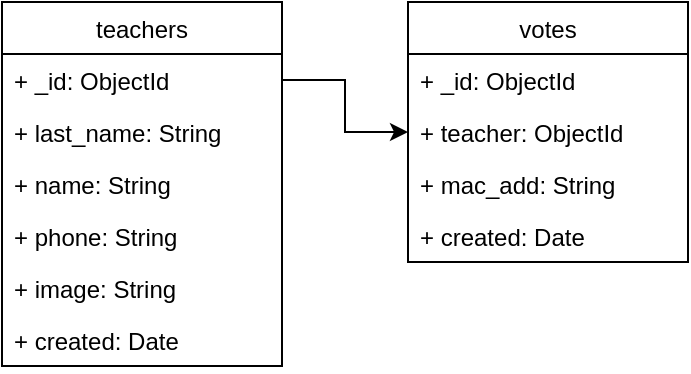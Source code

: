 <mxfile version="13.6.2" type="device"><diagram id="dOjCpci0cD6o2G9J2uR4" name="Page-1"><mxGraphModel dx="1379" dy="821" grid="1" gridSize="10" guides="1" tooltips="1" connect="1" arrows="1" fold="1" page="1" pageScale="1" pageWidth="1654" pageHeight="1169" background="#ffffff" math="0" shadow="0"><root><mxCell id="0"/><mxCell id="1" parent="0"/><mxCell id="zBAPymeYEuYXW72a3D-W-15" value="teachers" style="swimlane;fontStyle=0;childLayout=stackLayout;horizontal=1;startSize=26;horizontalStack=0;resizeParent=1;resizeParentMax=0;resizeLast=0;collapsible=1;marginBottom=0;" vertex="1" parent="1"><mxGeometry x="757" y="90" width="140" height="182" as="geometry"/></mxCell><mxCell id="zBAPymeYEuYXW72a3D-W-16" value="+ _id: ObjectId" style="text;strokeColor=none;fillColor=none;align=left;verticalAlign=top;spacingLeft=4;spacingRight=4;overflow=hidden;rotatable=0;points=[[0,0.5],[1,0.5]];portConstraint=eastwest;" vertex="1" parent="zBAPymeYEuYXW72a3D-W-15"><mxGeometry y="26" width="140" height="26" as="geometry"/></mxCell><mxCell id="zBAPymeYEuYXW72a3D-W-17" value="+ last_name: String" style="text;strokeColor=none;fillColor=none;align=left;verticalAlign=top;spacingLeft=4;spacingRight=4;overflow=hidden;rotatable=0;points=[[0,0.5],[1,0.5]];portConstraint=eastwest;" vertex="1" parent="zBAPymeYEuYXW72a3D-W-15"><mxGeometry y="52" width="140" height="26" as="geometry"/></mxCell><mxCell id="zBAPymeYEuYXW72a3D-W-18" value="+ name: String" style="text;strokeColor=none;fillColor=none;align=left;verticalAlign=top;spacingLeft=4;spacingRight=4;overflow=hidden;rotatable=0;points=[[0,0.5],[1,0.5]];portConstraint=eastwest;" vertex="1" parent="zBAPymeYEuYXW72a3D-W-15"><mxGeometry y="78" width="140" height="26" as="geometry"/></mxCell><mxCell id="zBAPymeYEuYXW72a3D-W-19" value="+ phone: String&#10;" style="text;strokeColor=none;fillColor=none;align=left;verticalAlign=top;spacingLeft=4;spacingRight=4;overflow=hidden;rotatable=0;points=[[0,0.5],[1,0.5]];portConstraint=eastwest;" vertex="1" parent="zBAPymeYEuYXW72a3D-W-15"><mxGeometry y="104" width="140" height="26" as="geometry"/></mxCell><mxCell id="zBAPymeYEuYXW72a3D-W-21" value="+ image: String&#10;" style="text;strokeColor=none;fillColor=none;align=left;verticalAlign=top;spacingLeft=4;spacingRight=4;overflow=hidden;rotatable=0;points=[[0,0.5],[1,0.5]];portConstraint=eastwest;" vertex="1" parent="zBAPymeYEuYXW72a3D-W-15"><mxGeometry y="130" width="140" height="26" as="geometry"/></mxCell><mxCell id="zBAPymeYEuYXW72a3D-W-20" value="+ created: Date" style="text;strokeColor=none;fillColor=none;align=left;verticalAlign=top;spacingLeft=4;spacingRight=4;overflow=hidden;rotatable=0;points=[[0,0.5],[1,0.5]];portConstraint=eastwest;" vertex="1" parent="zBAPymeYEuYXW72a3D-W-15"><mxGeometry y="156" width="140" height="26" as="geometry"/></mxCell><mxCell id="zBAPymeYEuYXW72a3D-W-22" value="votes" style="swimlane;fontStyle=0;childLayout=stackLayout;horizontal=1;startSize=26;horizontalStack=0;resizeParent=1;resizeParentMax=0;resizeLast=0;collapsible=1;marginBottom=0;" vertex="1" parent="1"><mxGeometry x="960" y="90" width="140" height="130" as="geometry"/></mxCell><mxCell id="zBAPymeYEuYXW72a3D-W-23" value="+ _id: ObjectId" style="text;strokeColor=none;fillColor=none;align=left;verticalAlign=top;spacingLeft=4;spacingRight=4;overflow=hidden;rotatable=0;points=[[0,0.5],[1,0.5]];portConstraint=eastwest;" vertex="1" parent="zBAPymeYEuYXW72a3D-W-22"><mxGeometry y="26" width="140" height="26" as="geometry"/></mxCell><mxCell id="zBAPymeYEuYXW72a3D-W-24" value="+ teacher: ObjectId" style="text;strokeColor=none;fillColor=none;align=left;verticalAlign=top;spacingLeft=4;spacingRight=4;overflow=hidden;rotatable=0;points=[[0,0.5],[1,0.5]];portConstraint=eastwest;" vertex="1" parent="zBAPymeYEuYXW72a3D-W-22"><mxGeometry y="52" width="140" height="26" as="geometry"/></mxCell><mxCell id="zBAPymeYEuYXW72a3D-W-25" value="+ mac_add: String" style="text;strokeColor=none;fillColor=none;align=left;verticalAlign=top;spacingLeft=4;spacingRight=4;overflow=hidden;rotatable=0;points=[[0,0.5],[1,0.5]];portConstraint=eastwest;" vertex="1" parent="zBAPymeYEuYXW72a3D-W-22"><mxGeometry y="78" width="140" height="26" as="geometry"/></mxCell><mxCell id="zBAPymeYEuYXW72a3D-W-27" value="+ created: Date" style="text;strokeColor=none;fillColor=none;align=left;verticalAlign=top;spacingLeft=4;spacingRight=4;overflow=hidden;rotatable=0;points=[[0,0.5],[1,0.5]];portConstraint=eastwest;" vertex="1" parent="zBAPymeYEuYXW72a3D-W-22"><mxGeometry y="104" width="140" height="26" as="geometry"/></mxCell><mxCell id="zBAPymeYEuYXW72a3D-W-29" style="edgeStyle=orthogonalEdgeStyle;rounded=0;orthogonalLoop=1;jettySize=auto;html=1;exitX=1;exitY=0.5;exitDx=0;exitDy=0;entryX=0;entryY=0.5;entryDx=0;entryDy=0;" edge="1" parent="1" source="zBAPymeYEuYXW72a3D-W-16" target="zBAPymeYEuYXW72a3D-W-24"><mxGeometry relative="1" as="geometry"/></mxCell></root></mxGraphModel></diagram></mxfile>